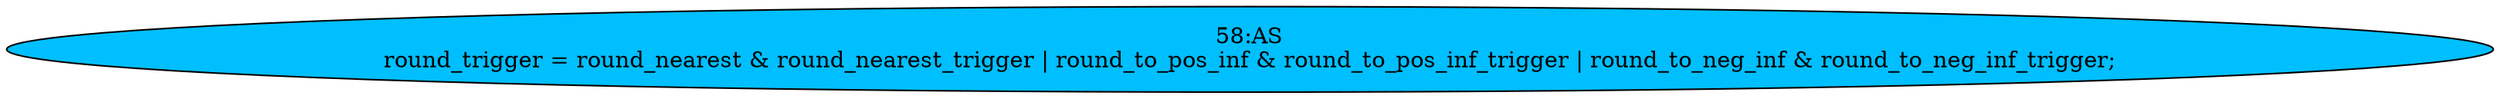strict digraph "" {
	node [label="\N"];
	"58:AS"	 [ast="<pyverilog.vparser.ast.Assign object at 0x7f0fff3d2d10>",
		def_var="['round_trigger']",
		fillcolor=deepskyblue,
		label="58:AS
round_trigger = round_nearest & round_nearest_trigger | round_to_pos_inf & round_to_pos_inf_trigger | round_to_neg_inf & round_\
to_neg_inf_trigger;",
		statements="[]",
		style=filled,
		typ=Assign,
		use_var="['round_nearest', 'round_nearest_trigger', 'round_to_pos_inf', 'round_to_pos_inf_trigger', 'round_to_neg_inf', 'round_to_neg_inf_\
trigger']"];
}
